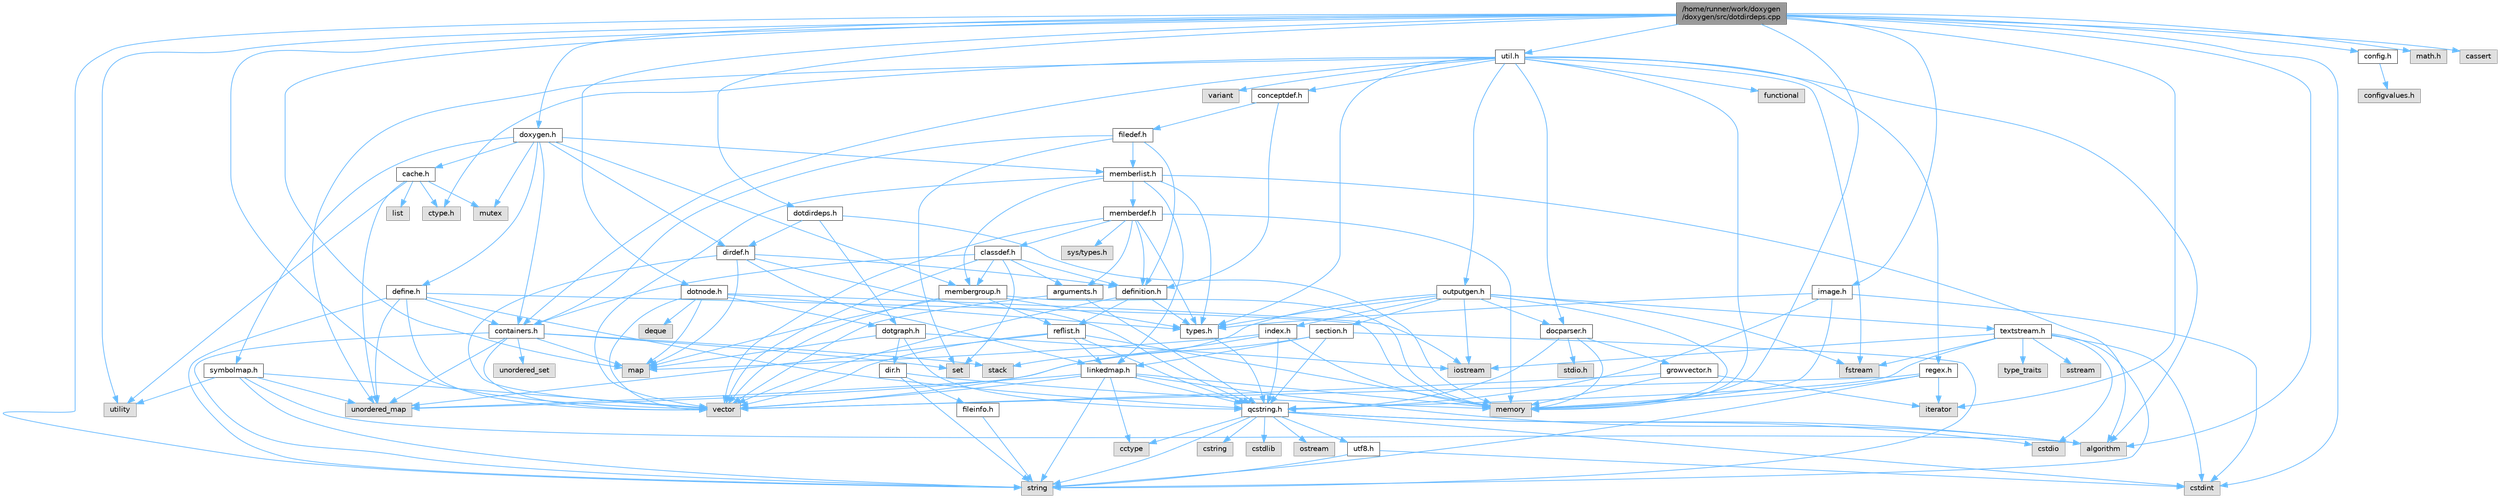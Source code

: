 digraph "/home/runner/work/doxygen/doxygen/src/dotdirdeps.cpp"
{
 // INTERACTIVE_SVG=YES
 // LATEX_PDF_SIZE
  bgcolor="transparent";
  edge [fontname=Helvetica,fontsize=10,labelfontname=Helvetica,labelfontsize=10];
  node [fontname=Helvetica,fontsize=10,shape=box,height=0.2,width=0.4];
  Node1 [id="Node000001",label="/home/runner/work/doxygen\l/doxygen/src/dotdirdeps.cpp",height=0.2,width=0.4,color="gray40", fillcolor="grey60", style="filled", fontcolor="black",tooltip=" "];
  Node1 -> Node2 [id="edge1_Node000001_Node000002",color="steelblue1",style="solid",tooltip=" "];
  Node2 [id="Node000002",label="dotdirdeps.h",height=0.2,width=0.4,color="grey40", fillcolor="white", style="filled",URL="$d3/dcf/dotdirdeps_8h.html",tooltip=" "];
  Node2 -> Node3 [id="edge2_Node000002_Node000003",color="steelblue1",style="solid",tooltip=" "];
  Node3 [id="Node000003",label="memory",height=0.2,width=0.4,color="grey60", fillcolor="#E0E0E0", style="filled",tooltip=" "];
  Node2 -> Node4 [id="edge3_Node000002_Node000004",color="steelblue1",style="solid",tooltip=" "];
  Node4 [id="Node000004",label="dotgraph.h",height=0.2,width=0.4,color="grey40", fillcolor="white", style="filled",URL="$d0/daa/dotgraph_8h.html",tooltip=" "];
  Node4 -> Node5 [id="edge4_Node000004_Node000005",color="steelblue1",style="solid",tooltip=" "];
  Node5 [id="Node000005",label="iostream",height=0.2,width=0.4,color="grey60", fillcolor="#E0E0E0", style="filled",tooltip=" "];
  Node4 -> Node6 [id="edge5_Node000004_Node000006",color="steelblue1",style="solid",tooltip=" "];
  Node6 [id="Node000006",label="map",height=0.2,width=0.4,color="grey60", fillcolor="#E0E0E0", style="filled",tooltip=" "];
  Node4 -> Node7 [id="edge6_Node000004_Node000007",color="steelblue1",style="solid",tooltip=" "];
  Node7 [id="Node000007",label="qcstring.h",height=0.2,width=0.4,color="grey40", fillcolor="white", style="filled",URL="$d7/d5c/qcstring_8h.html",tooltip=" "];
  Node7 -> Node8 [id="edge7_Node000007_Node000008",color="steelblue1",style="solid",tooltip=" "];
  Node8 [id="Node000008",label="string",height=0.2,width=0.4,color="grey60", fillcolor="#E0E0E0", style="filled",tooltip=" "];
  Node7 -> Node9 [id="edge8_Node000007_Node000009",color="steelblue1",style="solid",tooltip=" "];
  Node9 [id="Node000009",label="algorithm",height=0.2,width=0.4,color="grey60", fillcolor="#E0E0E0", style="filled",tooltip=" "];
  Node7 -> Node10 [id="edge9_Node000007_Node000010",color="steelblue1",style="solid",tooltip=" "];
  Node10 [id="Node000010",label="cctype",height=0.2,width=0.4,color="grey60", fillcolor="#E0E0E0", style="filled",tooltip=" "];
  Node7 -> Node11 [id="edge10_Node000007_Node000011",color="steelblue1",style="solid",tooltip=" "];
  Node11 [id="Node000011",label="cstring",height=0.2,width=0.4,color="grey60", fillcolor="#E0E0E0", style="filled",tooltip=" "];
  Node7 -> Node12 [id="edge11_Node000007_Node000012",color="steelblue1",style="solid",tooltip=" "];
  Node12 [id="Node000012",label="cstdio",height=0.2,width=0.4,color="grey60", fillcolor="#E0E0E0", style="filled",tooltip=" "];
  Node7 -> Node13 [id="edge12_Node000007_Node000013",color="steelblue1",style="solid",tooltip=" "];
  Node13 [id="Node000013",label="cstdlib",height=0.2,width=0.4,color="grey60", fillcolor="#E0E0E0", style="filled",tooltip=" "];
  Node7 -> Node14 [id="edge13_Node000007_Node000014",color="steelblue1",style="solid",tooltip=" "];
  Node14 [id="Node000014",label="cstdint",height=0.2,width=0.4,color="grey60", fillcolor="#E0E0E0", style="filled",tooltip=" "];
  Node7 -> Node15 [id="edge14_Node000007_Node000015",color="steelblue1",style="solid",tooltip=" "];
  Node15 [id="Node000015",label="ostream",height=0.2,width=0.4,color="grey60", fillcolor="#E0E0E0", style="filled",tooltip=" "];
  Node7 -> Node16 [id="edge15_Node000007_Node000016",color="steelblue1",style="solid",tooltip=" "];
  Node16 [id="Node000016",label="utf8.h",height=0.2,width=0.4,color="grey40", fillcolor="white", style="filled",URL="$db/d7c/utf8_8h.html",tooltip="Various UTF8 related helper functions."];
  Node16 -> Node14 [id="edge16_Node000016_Node000014",color="steelblue1",style="solid",tooltip=" "];
  Node16 -> Node8 [id="edge17_Node000016_Node000008",color="steelblue1",style="solid",tooltip=" "];
  Node4 -> Node17 [id="edge18_Node000004_Node000017",color="steelblue1",style="solid",tooltip=" "];
  Node17 [id="Node000017",label="dir.h",height=0.2,width=0.4,color="grey40", fillcolor="white", style="filled",URL="$df/d9c/dir_8h.html",tooltip=" "];
  Node17 -> Node8 [id="edge19_Node000017_Node000008",color="steelblue1",style="solid",tooltip=" "];
  Node17 -> Node3 [id="edge20_Node000017_Node000003",color="steelblue1",style="solid",tooltip=" "];
  Node17 -> Node18 [id="edge21_Node000017_Node000018",color="steelblue1",style="solid",tooltip=" "];
  Node18 [id="Node000018",label="fileinfo.h",height=0.2,width=0.4,color="grey40", fillcolor="white", style="filled",URL="$df/d45/fileinfo_8h.html",tooltip=" "];
  Node18 -> Node8 [id="edge22_Node000018_Node000008",color="steelblue1",style="solid",tooltip=" "];
  Node2 -> Node19 [id="edge23_Node000002_Node000019",color="steelblue1",style="solid",tooltip=" "];
  Node19 [id="Node000019",label="dirdef.h",height=0.2,width=0.4,color="grey40", fillcolor="white", style="filled",URL="$d6/d15/dirdef_8h.html",tooltip=" "];
  Node19 -> Node20 [id="edge24_Node000019_Node000020",color="steelblue1",style="solid",tooltip=" "];
  Node20 [id="Node000020",label="vector",height=0.2,width=0.4,color="grey60", fillcolor="#E0E0E0", style="filled",tooltip=" "];
  Node19 -> Node6 [id="edge25_Node000019_Node000006",color="steelblue1",style="solid",tooltip=" "];
  Node19 -> Node7 [id="edge26_Node000019_Node000007",color="steelblue1",style="solid",tooltip=" "];
  Node19 -> Node21 [id="edge27_Node000019_Node000021",color="steelblue1",style="solid",tooltip=" "];
  Node21 [id="Node000021",label="linkedmap.h",height=0.2,width=0.4,color="grey40", fillcolor="white", style="filled",URL="$da/de1/linkedmap_8h.html",tooltip=" "];
  Node21 -> Node22 [id="edge28_Node000021_Node000022",color="steelblue1",style="solid",tooltip=" "];
  Node22 [id="Node000022",label="unordered_map",height=0.2,width=0.4,color="grey60", fillcolor="#E0E0E0", style="filled",tooltip=" "];
  Node21 -> Node20 [id="edge29_Node000021_Node000020",color="steelblue1",style="solid",tooltip=" "];
  Node21 -> Node3 [id="edge30_Node000021_Node000003",color="steelblue1",style="solid",tooltip=" "];
  Node21 -> Node8 [id="edge31_Node000021_Node000008",color="steelblue1",style="solid",tooltip=" "];
  Node21 -> Node9 [id="edge32_Node000021_Node000009",color="steelblue1",style="solid",tooltip=" "];
  Node21 -> Node10 [id="edge33_Node000021_Node000010",color="steelblue1",style="solid",tooltip=" "];
  Node21 -> Node7 [id="edge34_Node000021_Node000007",color="steelblue1",style="solid",tooltip=" "];
  Node19 -> Node23 [id="edge35_Node000019_Node000023",color="steelblue1",style="solid",tooltip=" "];
  Node23 [id="Node000023",label="definition.h",height=0.2,width=0.4,color="grey40", fillcolor="white", style="filled",URL="$df/da1/definition_8h.html",tooltip=" "];
  Node23 -> Node20 [id="edge36_Node000023_Node000020",color="steelblue1",style="solid",tooltip=" "];
  Node23 -> Node24 [id="edge37_Node000023_Node000024",color="steelblue1",style="solid",tooltip=" "];
  Node24 [id="Node000024",label="types.h",height=0.2,width=0.4,color="grey40", fillcolor="white", style="filled",URL="$d9/d49/types_8h.html",tooltip="This file contains a number of basic enums and types."];
  Node24 -> Node7 [id="edge38_Node000024_Node000007",color="steelblue1",style="solid",tooltip=" "];
  Node23 -> Node25 [id="edge39_Node000023_Node000025",color="steelblue1",style="solid",tooltip=" "];
  Node25 [id="Node000025",label="reflist.h",height=0.2,width=0.4,color="grey40", fillcolor="white", style="filled",URL="$d1/d02/reflist_8h.html",tooltip=" "];
  Node25 -> Node20 [id="edge40_Node000025_Node000020",color="steelblue1",style="solid",tooltip=" "];
  Node25 -> Node22 [id="edge41_Node000025_Node000022",color="steelblue1",style="solid",tooltip=" "];
  Node25 -> Node3 [id="edge42_Node000025_Node000003",color="steelblue1",style="solid",tooltip=" "];
  Node25 -> Node7 [id="edge43_Node000025_Node000007",color="steelblue1",style="solid",tooltip=" "];
  Node25 -> Node21 [id="edge44_Node000025_Node000021",color="steelblue1",style="solid",tooltip=" "];
  Node1 -> Node26 [id="edge45_Node000001_Node000026",color="steelblue1",style="solid",tooltip=" "];
  Node26 [id="Node000026",label="util.h",height=0.2,width=0.4,color="grey40", fillcolor="white", style="filled",URL="$d8/d3c/util_8h.html",tooltip="A bunch of utility functions."];
  Node26 -> Node3 [id="edge46_Node000026_Node000003",color="steelblue1",style="solid",tooltip=" "];
  Node26 -> Node22 [id="edge47_Node000026_Node000022",color="steelblue1",style="solid",tooltip=" "];
  Node26 -> Node9 [id="edge48_Node000026_Node000009",color="steelblue1",style="solid",tooltip=" "];
  Node26 -> Node27 [id="edge49_Node000026_Node000027",color="steelblue1",style="solid",tooltip=" "];
  Node27 [id="Node000027",label="functional",height=0.2,width=0.4,color="grey60", fillcolor="#E0E0E0", style="filled",tooltip=" "];
  Node26 -> Node28 [id="edge50_Node000026_Node000028",color="steelblue1",style="solid",tooltip=" "];
  Node28 [id="Node000028",label="fstream",height=0.2,width=0.4,color="grey60", fillcolor="#E0E0E0", style="filled",tooltip=" "];
  Node26 -> Node29 [id="edge51_Node000026_Node000029",color="steelblue1",style="solid",tooltip=" "];
  Node29 [id="Node000029",label="variant",height=0.2,width=0.4,color="grey60", fillcolor="#E0E0E0", style="filled",tooltip=" "];
  Node26 -> Node30 [id="edge52_Node000026_Node000030",color="steelblue1",style="solid",tooltip=" "];
  Node30 [id="Node000030",label="ctype.h",height=0.2,width=0.4,color="grey60", fillcolor="#E0E0E0", style="filled",tooltip=" "];
  Node26 -> Node24 [id="edge53_Node000026_Node000024",color="steelblue1",style="solid",tooltip=" "];
  Node26 -> Node31 [id="edge54_Node000026_Node000031",color="steelblue1",style="solid",tooltip=" "];
  Node31 [id="Node000031",label="docparser.h",height=0.2,width=0.4,color="grey40", fillcolor="white", style="filled",URL="$de/d9c/docparser_8h.html",tooltip=" "];
  Node31 -> Node32 [id="edge55_Node000031_Node000032",color="steelblue1",style="solid",tooltip=" "];
  Node32 [id="Node000032",label="stdio.h",height=0.2,width=0.4,color="grey60", fillcolor="#E0E0E0", style="filled",tooltip=" "];
  Node31 -> Node3 [id="edge56_Node000031_Node000003",color="steelblue1",style="solid",tooltip=" "];
  Node31 -> Node7 [id="edge57_Node000031_Node000007",color="steelblue1",style="solid",tooltip=" "];
  Node31 -> Node33 [id="edge58_Node000031_Node000033",color="steelblue1",style="solid",tooltip=" "];
  Node33 [id="Node000033",label="growvector.h",height=0.2,width=0.4,color="grey40", fillcolor="white", style="filled",URL="$d7/d50/growvector_8h.html",tooltip=" "];
  Node33 -> Node20 [id="edge59_Node000033_Node000020",color="steelblue1",style="solid",tooltip=" "];
  Node33 -> Node3 [id="edge60_Node000033_Node000003",color="steelblue1",style="solid",tooltip=" "];
  Node33 -> Node34 [id="edge61_Node000033_Node000034",color="steelblue1",style="solid",tooltip=" "];
  Node34 [id="Node000034",label="iterator",height=0.2,width=0.4,color="grey60", fillcolor="#E0E0E0", style="filled",tooltip=" "];
  Node26 -> Node35 [id="edge62_Node000026_Node000035",color="steelblue1",style="solid",tooltip=" "];
  Node35 [id="Node000035",label="containers.h",height=0.2,width=0.4,color="grey40", fillcolor="white", style="filled",URL="$d5/d75/containers_8h.html",tooltip=" "];
  Node35 -> Node20 [id="edge63_Node000035_Node000020",color="steelblue1",style="solid",tooltip=" "];
  Node35 -> Node8 [id="edge64_Node000035_Node000008",color="steelblue1",style="solid",tooltip=" "];
  Node35 -> Node36 [id="edge65_Node000035_Node000036",color="steelblue1",style="solid",tooltip=" "];
  Node36 [id="Node000036",label="set",height=0.2,width=0.4,color="grey60", fillcolor="#E0E0E0", style="filled",tooltip=" "];
  Node35 -> Node6 [id="edge66_Node000035_Node000006",color="steelblue1",style="solid",tooltip=" "];
  Node35 -> Node37 [id="edge67_Node000035_Node000037",color="steelblue1",style="solid",tooltip=" "];
  Node37 [id="Node000037",label="unordered_set",height=0.2,width=0.4,color="grey60", fillcolor="#E0E0E0", style="filled",tooltip=" "];
  Node35 -> Node22 [id="edge68_Node000035_Node000022",color="steelblue1",style="solid",tooltip=" "];
  Node35 -> Node38 [id="edge69_Node000035_Node000038",color="steelblue1",style="solid",tooltip=" "];
  Node38 [id="Node000038",label="stack",height=0.2,width=0.4,color="grey60", fillcolor="#E0E0E0", style="filled",tooltip=" "];
  Node26 -> Node39 [id="edge70_Node000026_Node000039",color="steelblue1",style="solid",tooltip=" "];
  Node39 [id="Node000039",label="outputgen.h",height=0.2,width=0.4,color="grey40", fillcolor="white", style="filled",URL="$df/d06/outputgen_8h.html",tooltip=" "];
  Node39 -> Node3 [id="edge71_Node000039_Node000003",color="steelblue1",style="solid",tooltip=" "];
  Node39 -> Node38 [id="edge72_Node000039_Node000038",color="steelblue1",style="solid",tooltip=" "];
  Node39 -> Node5 [id="edge73_Node000039_Node000005",color="steelblue1",style="solid",tooltip=" "];
  Node39 -> Node28 [id="edge74_Node000039_Node000028",color="steelblue1",style="solid",tooltip=" "];
  Node39 -> Node24 [id="edge75_Node000039_Node000024",color="steelblue1",style="solid",tooltip=" "];
  Node39 -> Node40 [id="edge76_Node000039_Node000040",color="steelblue1",style="solid",tooltip=" "];
  Node40 [id="Node000040",label="index.h",height=0.2,width=0.4,color="grey40", fillcolor="white", style="filled",URL="$d1/db5/index_8h.html",tooltip=" "];
  Node40 -> Node3 [id="edge77_Node000040_Node000003",color="steelblue1",style="solid",tooltip=" "];
  Node40 -> Node20 [id="edge78_Node000040_Node000020",color="steelblue1",style="solid",tooltip=" "];
  Node40 -> Node6 [id="edge79_Node000040_Node000006",color="steelblue1",style="solid",tooltip=" "];
  Node40 -> Node7 [id="edge80_Node000040_Node000007",color="steelblue1",style="solid",tooltip=" "];
  Node39 -> Node41 [id="edge81_Node000039_Node000041",color="steelblue1",style="solid",tooltip=" "];
  Node41 [id="Node000041",label="section.h",height=0.2,width=0.4,color="grey40", fillcolor="white", style="filled",URL="$d1/d2a/section_8h.html",tooltip=" "];
  Node41 -> Node8 [id="edge82_Node000041_Node000008",color="steelblue1",style="solid",tooltip=" "];
  Node41 -> Node22 [id="edge83_Node000041_Node000022",color="steelblue1",style="solid",tooltip=" "];
  Node41 -> Node7 [id="edge84_Node000041_Node000007",color="steelblue1",style="solid",tooltip=" "];
  Node41 -> Node21 [id="edge85_Node000041_Node000021",color="steelblue1",style="solid",tooltip=" "];
  Node39 -> Node42 [id="edge86_Node000039_Node000042",color="steelblue1",style="solid",tooltip=" "];
  Node42 [id="Node000042",label="textstream.h",height=0.2,width=0.4,color="grey40", fillcolor="white", style="filled",URL="$d4/d7d/textstream_8h.html",tooltip=" "];
  Node42 -> Node8 [id="edge87_Node000042_Node000008",color="steelblue1",style="solid",tooltip=" "];
  Node42 -> Node5 [id="edge88_Node000042_Node000005",color="steelblue1",style="solid",tooltip=" "];
  Node42 -> Node43 [id="edge89_Node000042_Node000043",color="steelblue1",style="solid",tooltip=" "];
  Node43 [id="Node000043",label="sstream",height=0.2,width=0.4,color="grey60", fillcolor="#E0E0E0", style="filled",tooltip=" "];
  Node42 -> Node14 [id="edge90_Node000042_Node000014",color="steelblue1",style="solid",tooltip=" "];
  Node42 -> Node12 [id="edge91_Node000042_Node000012",color="steelblue1",style="solid",tooltip=" "];
  Node42 -> Node28 [id="edge92_Node000042_Node000028",color="steelblue1",style="solid",tooltip=" "];
  Node42 -> Node44 [id="edge93_Node000042_Node000044",color="steelblue1",style="solid",tooltip=" "];
  Node44 [id="Node000044",label="type_traits",height=0.2,width=0.4,color="grey60", fillcolor="#E0E0E0", style="filled",tooltip=" "];
  Node42 -> Node7 [id="edge94_Node000042_Node000007",color="steelblue1",style="solid",tooltip=" "];
  Node39 -> Node31 [id="edge95_Node000039_Node000031",color="steelblue1",style="solid",tooltip=" "];
  Node26 -> Node45 [id="edge96_Node000026_Node000045",color="steelblue1",style="solid",tooltip=" "];
  Node45 [id="Node000045",label="regex.h",height=0.2,width=0.4,color="grey40", fillcolor="white", style="filled",URL="$d1/d21/regex_8h.html",tooltip=" "];
  Node45 -> Node3 [id="edge97_Node000045_Node000003",color="steelblue1",style="solid",tooltip=" "];
  Node45 -> Node8 [id="edge98_Node000045_Node000008",color="steelblue1",style="solid",tooltip=" "];
  Node45 -> Node20 [id="edge99_Node000045_Node000020",color="steelblue1",style="solid",tooltip=" "];
  Node45 -> Node34 [id="edge100_Node000045_Node000034",color="steelblue1",style="solid",tooltip=" "];
  Node26 -> Node46 [id="edge101_Node000026_Node000046",color="steelblue1",style="solid",tooltip=" "];
  Node46 [id="Node000046",label="conceptdef.h",height=0.2,width=0.4,color="grey40", fillcolor="white", style="filled",URL="$da/df1/conceptdef_8h.html",tooltip=" "];
  Node46 -> Node23 [id="edge102_Node000046_Node000023",color="steelblue1",style="solid",tooltip=" "];
  Node46 -> Node47 [id="edge103_Node000046_Node000047",color="steelblue1",style="solid",tooltip=" "];
  Node47 [id="Node000047",label="filedef.h",height=0.2,width=0.4,color="grey40", fillcolor="white", style="filled",URL="$d4/d3a/filedef_8h.html",tooltip=" "];
  Node47 -> Node36 [id="edge104_Node000047_Node000036",color="steelblue1",style="solid",tooltip=" "];
  Node47 -> Node23 [id="edge105_Node000047_Node000023",color="steelblue1",style="solid",tooltip=" "];
  Node47 -> Node48 [id="edge106_Node000047_Node000048",color="steelblue1",style="solid",tooltip=" "];
  Node48 [id="Node000048",label="memberlist.h",height=0.2,width=0.4,color="grey40", fillcolor="white", style="filled",URL="$dd/d78/memberlist_8h.html",tooltip=" "];
  Node48 -> Node20 [id="edge107_Node000048_Node000020",color="steelblue1",style="solid",tooltip=" "];
  Node48 -> Node9 [id="edge108_Node000048_Node000009",color="steelblue1",style="solid",tooltip=" "];
  Node48 -> Node49 [id="edge109_Node000048_Node000049",color="steelblue1",style="solid",tooltip=" "];
  Node49 [id="Node000049",label="memberdef.h",height=0.2,width=0.4,color="grey40", fillcolor="white", style="filled",URL="$d4/d46/memberdef_8h.html",tooltip=" "];
  Node49 -> Node20 [id="edge110_Node000049_Node000020",color="steelblue1",style="solid",tooltip=" "];
  Node49 -> Node3 [id="edge111_Node000049_Node000003",color="steelblue1",style="solid",tooltip=" "];
  Node49 -> Node50 [id="edge112_Node000049_Node000050",color="steelblue1",style="solid",tooltip=" "];
  Node50 [id="Node000050",label="sys/types.h",height=0.2,width=0.4,color="grey60", fillcolor="#E0E0E0", style="filled",tooltip=" "];
  Node49 -> Node24 [id="edge113_Node000049_Node000024",color="steelblue1",style="solid",tooltip=" "];
  Node49 -> Node23 [id="edge114_Node000049_Node000023",color="steelblue1",style="solid",tooltip=" "];
  Node49 -> Node51 [id="edge115_Node000049_Node000051",color="steelblue1",style="solid",tooltip=" "];
  Node51 [id="Node000051",label="arguments.h",height=0.2,width=0.4,color="grey40", fillcolor="white", style="filled",URL="$df/d9b/arguments_8h.html",tooltip=" "];
  Node51 -> Node20 [id="edge116_Node000051_Node000020",color="steelblue1",style="solid",tooltip=" "];
  Node51 -> Node7 [id="edge117_Node000051_Node000007",color="steelblue1",style="solid",tooltip=" "];
  Node49 -> Node52 [id="edge118_Node000049_Node000052",color="steelblue1",style="solid",tooltip=" "];
  Node52 [id="Node000052",label="classdef.h",height=0.2,width=0.4,color="grey40", fillcolor="white", style="filled",URL="$d1/da6/classdef_8h.html",tooltip=" "];
  Node52 -> Node20 [id="edge119_Node000052_Node000020",color="steelblue1",style="solid",tooltip=" "];
  Node52 -> Node36 [id="edge120_Node000052_Node000036",color="steelblue1",style="solid",tooltip=" "];
  Node52 -> Node35 [id="edge121_Node000052_Node000035",color="steelblue1",style="solid",tooltip=" "];
  Node52 -> Node23 [id="edge122_Node000052_Node000023",color="steelblue1",style="solid",tooltip=" "];
  Node52 -> Node51 [id="edge123_Node000052_Node000051",color="steelblue1",style="solid",tooltip=" "];
  Node52 -> Node53 [id="edge124_Node000052_Node000053",color="steelblue1",style="solid",tooltip=" "];
  Node53 [id="Node000053",label="membergroup.h",height=0.2,width=0.4,color="grey40", fillcolor="white", style="filled",URL="$d9/d11/membergroup_8h.html",tooltip=" "];
  Node53 -> Node20 [id="edge125_Node000053_Node000020",color="steelblue1",style="solid",tooltip=" "];
  Node53 -> Node6 [id="edge126_Node000053_Node000006",color="steelblue1",style="solid",tooltip=" "];
  Node53 -> Node3 [id="edge127_Node000053_Node000003",color="steelblue1",style="solid",tooltip=" "];
  Node53 -> Node24 [id="edge128_Node000053_Node000024",color="steelblue1",style="solid",tooltip=" "];
  Node53 -> Node25 [id="edge129_Node000053_Node000025",color="steelblue1",style="solid",tooltip=" "];
  Node48 -> Node21 [id="edge130_Node000048_Node000021",color="steelblue1",style="solid",tooltip=" "];
  Node48 -> Node24 [id="edge131_Node000048_Node000024",color="steelblue1",style="solid",tooltip=" "];
  Node48 -> Node53 [id="edge132_Node000048_Node000053",color="steelblue1",style="solid",tooltip=" "];
  Node47 -> Node35 [id="edge133_Node000047_Node000035",color="steelblue1",style="solid",tooltip=" "];
  Node1 -> Node54 [id="edge134_Node000001_Node000054",color="steelblue1",style="solid",tooltip=" "];
  Node54 [id="Node000054",label="doxygen.h",height=0.2,width=0.4,color="grey40", fillcolor="white", style="filled",URL="$d1/da1/doxygen_8h.html",tooltip=" "];
  Node54 -> Node55 [id="edge135_Node000054_Node000055",color="steelblue1",style="solid",tooltip=" "];
  Node55 [id="Node000055",label="mutex",height=0.2,width=0.4,color="grey60", fillcolor="#E0E0E0", style="filled",tooltip=" "];
  Node54 -> Node35 [id="edge136_Node000054_Node000035",color="steelblue1",style="solid",tooltip=" "];
  Node54 -> Node53 [id="edge137_Node000054_Node000053",color="steelblue1",style="solid",tooltip=" "];
  Node54 -> Node19 [id="edge138_Node000054_Node000019",color="steelblue1",style="solid",tooltip=" "];
  Node54 -> Node48 [id="edge139_Node000054_Node000048",color="steelblue1",style="solid",tooltip=" "];
  Node54 -> Node56 [id="edge140_Node000054_Node000056",color="steelblue1",style="solid",tooltip=" "];
  Node56 [id="Node000056",label="define.h",height=0.2,width=0.4,color="grey40", fillcolor="white", style="filled",URL="$df/d67/define_8h.html",tooltip=" "];
  Node56 -> Node20 [id="edge141_Node000056_Node000020",color="steelblue1",style="solid",tooltip=" "];
  Node56 -> Node3 [id="edge142_Node000056_Node000003",color="steelblue1",style="solid",tooltip=" "];
  Node56 -> Node8 [id="edge143_Node000056_Node000008",color="steelblue1",style="solid",tooltip=" "];
  Node56 -> Node22 [id="edge144_Node000056_Node000022",color="steelblue1",style="solid",tooltip=" "];
  Node56 -> Node7 [id="edge145_Node000056_Node000007",color="steelblue1",style="solid",tooltip=" "];
  Node56 -> Node35 [id="edge146_Node000056_Node000035",color="steelblue1",style="solid",tooltip=" "];
  Node54 -> Node57 [id="edge147_Node000054_Node000057",color="steelblue1",style="solid",tooltip=" "];
  Node57 [id="Node000057",label="cache.h",height=0.2,width=0.4,color="grey40", fillcolor="white", style="filled",URL="$d3/d26/cache_8h.html",tooltip=" "];
  Node57 -> Node58 [id="edge148_Node000057_Node000058",color="steelblue1",style="solid",tooltip=" "];
  Node58 [id="Node000058",label="list",height=0.2,width=0.4,color="grey60", fillcolor="#E0E0E0", style="filled",tooltip=" "];
  Node57 -> Node22 [id="edge149_Node000057_Node000022",color="steelblue1",style="solid",tooltip=" "];
  Node57 -> Node55 [id="edge150_Node000057_Node000055",color="steelblue1",style="solid",tooltip=" "];
  Node57 -> Node59 [id="edge151_Node000057_Node000059",color="steelblue1",style="solid",tooltip=" "];
  Node59 [id="Node000059",label="utility",height=0.2,width=0.4,color="grey60", fillcolor="#E0E0E0", style="filled",tooltip=" "];
  Node57 -> Node30 [id="edge152_Node000057_Node000030",color="steelblue1",style="solid",tooltip=" "];
  Node54 -> Node60 [id="edge153_Node000054_Node000060",color="steelblue1",style="solid",tooltip=" "];
  Node60 [id="Node000060",label="symbolmap.h",height=0.2,width=0.4,color="grey40", fillcolor="white", style="filled",URL="$d7/ddd/symbolmap_8h.html",tooltip=" "];
  Node60 -> Node9 [id="edge154_Node000060_Node000009",color="steelblue1",style="solid",tooltip=" "];
  Node60 -> Node22 [id="edge155_Node000060_Node000022",color="steelblue1",style="solid",tooltip=" "];
  Node60 -> Node20 [id="edge156_Node000060_Node000020",color="steelblue1",style="solid",tooltip=" "];
  Node60 -> Node8 [id="edge157_Node000060_Node000008",color="steelblue1",style="solid",tooltip=" "];
  Node60 -> Node59 [id="edge158_Node000060_Node000059",color="steelblue1",style="solid",tooltip=" "];
  Node1 -> Node61 [id="edge159_Node000001_Node000061",color="steelblue1",style="solid",tooltip=" "];
  Node61 [id="Node000061",label="config.h",height=0.2,width=0.4,color="grey40", fillcolor="white", style="filled",URL="$db/d16/config_8h.html",tooltip=" "];
  Node61 -> Node62 [id="edge160_Node000061_Node000062",color="steelblue1",style="solid",tooltip=" "];
  Node62 [id="Node000062",label="configvalues.h",height=0.2,width=0.4,color="grey60", fillcolor="#E0E0E0", style="filled",tooltip=" "];
  Node1 -> Node63 [id="edge161_Node000001_Node000063",color="steelblue1",style="solid",tooltip=" "];
  Node63 [id="Node000063",label="image.h",height=0.2,width=0.4,color="grey40", fillcolor="white", style="filled",URL="$d5/db2/image_8h.html",tooltip=" "];
  Node63 -> Node3 [id="edge162_Node000063_Node000003",color="steelblue1",style="solid",tooltip=" "];
  Node63 -> Node14 [id="edge163_Node000063_Node000014",color="steelblue1",style="solid",tooltip=" "];
  Node63 -> Node24 [id="edge164_Node000063_Node000024",color="steelblue1",style="solid",tooltip=" "];
  Node63 -> Node7 [id="edge165_Node000063_Node000007",color="steelblue1",style="solid",tooltip=" "];
  Node1 -> Node64 [id="edge166_Node000001_Node000064",color="steelblue1",style="solid",tooltip=" "];
  Node64 [id="Node000064",label="dotnode.h",height=0.2,width=0.4,color="grey40", fillcolor="white", style="filled",URL="$d8/d3b/dotnode_8h.html",tooltip=" "];
  Node64 -> Node20 [id="edge167_Node000064_Node000020",color="steelblue1",style="solid",tooltip=" "];
  Node64 -> Node6 [id="edge168_Node000064_Node000006",color="steelblue1",style="solid",tooltip=" "];
  Node64 -> Node65 [id="edge169_Node000064_Node000065",color="steelblue1",style="solid",tooltip=" "];
  Node65 [id="Node000065",label="deque",height=0.2,width=0.4,color="grey60", fillcolor="#E0E0E0", style="filled",tooltip=" "];
  Node64 -> Node5 [id="edge170_Node000064_Node000005",color="steelblue1",style="solid",tooltip=" "];
  Node64 -> Node24 [id="edge171_Node000064_Node000024",color="steelblue1",style="solid",tooltip=" "];
  Node64 -> Node4 [id="edge172_Node000064_Node000004",color="steelblue1",style="solid",tooltip=" "];
  Node1 -> Node9 [id="edge173_Node000001_Node000009",color="steelblue1",style="solid",tooltip=" "];
  Node1 -> Node34 [id="edge174_Node000001_Node000034",color="steelblue1",style="solid",tooltip=" "];
  Node1 -> Node59 [id="edge175_Node000001_Node000059",color="steelblue1",style="solid",tooltip=" "];
  Node1 -> Node14 [id="edge176_Node000001_Node000014",color="steelblue1",style="solid",tooltip=" "];
  Node1 -> Node66 [id="edge177_Node000001_Node000066",color="steelblue1",style="solid",tooltip=" "];
  Node66 [id="Node000066",label="math.h",height=0.2,width=0.4,color="grey60", fillcolor="#E0E0E0", style="filled",tooltip=" "];
  Node1 -> Node67 [id="edge178_Node000001_Node000067",color="steelblue1",style="solid",tooltip=" "];
  Node67 [id="Node000067",label="cassert",height=0.2,width=0.4,color="grey60", fillcolor="#E0E0E0", style="filled",tooltip=" "];
  Node1 -> Node6 [id="edge179_Node000001_Node000006",color="steelblue1",style="solid",tooltip=" "];
  Node1 -> Node3 [id="edge180_Node000001_Node000003",color="steelblue1",style="solid",tooltip=" "];
  Node1 -> Node8 [id="edge181_Node000001_Node000008",color="steelblue1",style="solid",tooltip=" "];
  Node1 -> Node20 [id="edge182_Node000001_Node000020",color="steelblue1",style="solid",tooltip=" "];
}
